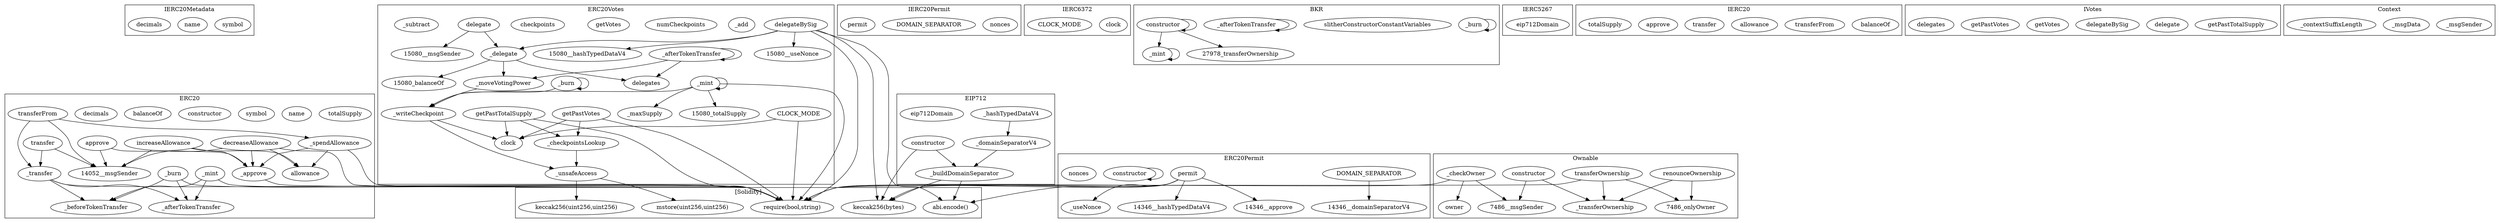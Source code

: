 strict digraph {
subgraph cluster_15105_IERC20Metadata {
label = "IERC20Metadata"
"15105_symbol" [label="symbol"]
"15105_name" [label="name"]
"15105_decimals" [label="decimals"]
}subgraph cluster_14052_ERC20 {
label = "ERC20"
"14052_totalSupply" [label="totalSupply"]
"14052_name" [label="name"]
"14052_symbol" [label="symbol"]
"14052__transfer" [label="_transfer"]
"14052__mint" [label="_mint"]
"14052_approve" [label="approve"]
"14052_constructor" [label="constructor"]
"14052_increaseAllowance" [label="increaseAllowance"]
"14052__burn" [label="_burn"]
"14052_decreaseAllowance" [label="decreaseAllowance"]
"14052__spendAllowance" [label="_spendAllowance"]
"14052_balanceOf" [label="balanceOf"]
"14052_allowance" [label="allowance"]
"14052__approve" [label="_approve"]
"14052_decimals" [label="decimals"]
"14052__afterTokenTransfer" [label="_afterTokenTransfer"]
"14052_transferFrom" [label="transferFrom"]
"14052_transfer" [label="transfer"]
"14052__beforeTokenTransfer" [label="_beforeTokenTransfer"]
"14052_transferFrom" -> "14052__spendAllowance"
"14052_transferFrom" -> "14052__msgSender"
"14052_decreaseAllowance" -> "14052__msgSender"
"14052_approve" -> "14052__approve"
"14052_transferFrom" -> "14052__transfer"
"14052_increaseAllowance" -> "14052__approve"
"14052_increaseAllowance" -> "14052__msgSender"
"14052__burn" -> "14052__beforeTokenTransfer"
"14052__spendAllowance" -> "14052__approve"
"14052__transfer" -> "14052__beforeTokenTransfer"
"14052__transfer" -> "14052__afterTokenTransfer"
"14052__mint" -> "14052__beforeTokenTransfer"
"14052_transfer" -> "14052__transfer"
"14052_decreaseAllowance" -> "14052__approve"
"14052__spendAllowance" -> "14052_allowance"
"14052_approve" -> "14052__msgSender"
"14052__mint" -> "14052__afterTokenTransfer"
"14052_decreaseAllowance" -> "14052_allowance"
"14052_transfer" -> "14052__msgSender"
"14052_increaseAllowance" -> "14052_allowance"
"14052__burn" -> "14052__afterTokenTransfer"
}subgraph cluster_15141_IERC20Permit {
label = "IERC20Permit"
"15141_nonces" [label="nonces"]
"15141_DOMAIN_SEPARATOR" [label="DOMAIN_SEPARATOR"]
"15141_permit" [label="permit"]
}subgraph cluster_12487_IERC6372 {
label = "IERC6372"
"12487_clock" [label="clock"]
"12487_CLOCK_MODE" [label="CLOCK_MODE"]
}subgraph cluster_15080_ERC20Votes {
label = "ERC20Votes"
"15080_delegate" [label="delegate"]
"15080__add" [label="_add"]
"15080_numCheckpoints" [label="numCheckpoints"]
"15080__checkpointsLookup" [label="_checkpointsLookup"]
"15080_clock" [label="clock"]
"15080__maxSupply" [label="_maxSupply"]
"15080__burn" [label="_burn"]
"15080_getVotes" [label="getVotes"]
"15080_getPastTotalSupply" [label="getPastTotalSupply"]
"15080__mint" [label="_mint"]
"15080_checkpoints" [label="checkpoints"]
"15080__delegate" [label="_delegate"]
"15080_delegateBySig" [label="delegateBySig"]
"15080__subtract" [label="_subtract"]
"15080_delegates" [label="delegates"]
"15080__moveVotingPower" [label="_moveVotingPower"]
"15080_getPastVotes" [label="getPastVotes"]
"15080_CLOCK_MODE" [label="CLOCK_MODE"]
"15080__writeCheckpoint" [label="_writeCheckpoint"]
"15080__unsafeAccess" [label="_unsafeAccess"]
"15080__afterTokenTransfer" [label="_afterTokenTransfer"]
"15080__burn" -> "15080__writeCheckpoint"
"15080__delegate" -> "15080_balanceOf"
"15080_delegateBySig" -> "15080__delegate"
"15080__mint" -> "15080__mint"
"15080_CLOCK_MODE" -> "15080_clock"
"15080_delegate" -> "15080__delegate"
"15080_getPastVotes" -> "15080__checkpointsLookup"
"15080_delegateBySig" -> "15080__useNonce"
"15080__burn" -> "15080__burn"
"15080__mint" -> "15080__maxSupply"
"15080__delegate" -> "15080__moveVotingPower"
"15080__afterTokenTransfer" -> "15080__moveVotingPower"
"15080_getPastVotes" -> "15080_clock"
"15080_getPastTotalSupply" -> "15080__checkpointsLookup"
"15080_delegateBySig" -> "15080__hashTypedDataV4"
"15080__moveVotingPower" -> "15080__writeCheckpoint"
"15080__checkpointsLookup" -> "15080__unsafeAccess"
"15080__delegate" -> "15080_delegates"
"15080__afterTokenTransfer" -> "15080_delegates"
"15080__afterTokenTransfer" -> "15080__afterTokenTransfer"
"15080__writeCheckpoint" -> "15080__unsafeAccess"
"15080_delegate" -> "15080__msgSender"
"15080__writeCheckpoint" -> "15080_clock"
"15080__mint" -> "15080_totalSupply"
"15080_getPastTotalSupply" -> "15080_clock"
"15080__mint" -> "15080__writeCheckpoint"
}subgraph cluster_14346_ERC20Permit {
label = "ERC20Permit"
"14346_permit" [label="permit"]
"14346__useNonce" [label="_useNonce"]
"14346_DOMAIN_SEPARATOR" [label="DOMAIN_SEPARATOR"]
"14346_constructor" [label="constructor"]
"14346_nonces" [label="nonces"]
"14346_permit" -> "14346__hashTypedDataV4"
"14346_DOMAIN_SEPARATOR" -> "14346__domainSeparatorV4"
"14346_permit" -> "14346__approve"
"14346_constructor" -> "14346_constructor"
"14346_permit" -> "14346__useNonce"
}subgraph cluster_18635_EIP712 {
label = "EIP712"
"18635_constructor" [label="constructor"]
"18635__buildDomainSeparator" [label="_buildDomainSeparator"]
"18635__hashTypedDataV4" [label="_hashTypedDataV4"]
"18635__domainSeparatorV4" [label="_domainSeparatorV4"]
"18635_eip712Domain" [label="eip712Domain"]
"18635__domainSeparatorV4" -> "18635__buildDomainSeparator"
"18635__hashTypedDataV4" -> "18635__domainSeparatorV4"
"18635_constructor" -> "18635__buildDomainSeparator"
}subgraph cluster_27978_BKR {
label = "BKR"
"27978__burn" [label="_burn"]
"27978_slitherConstructorConstantVariables" [label="slitherConstructorConstantVariables"]
"27978__mint" [label="_mint"]
"27978__afterTokenTransfer" [label="_afterTokenTransfer"]
"27978_constructor" [label="constructor"]
"27978__burn" -> "27978__burn"
"27978_constructor" -> "27978_constructor"
"27978__afterTokenTransfer" -> "27978__afterTokenTransfer"
"27978_constructor" -> "27978_transferOwnership"
"27978__mint" -> "27978__mint"
"27978_constructor" -> "27978__mint"
}subgraph cluster_12463_IERC5267 {
label = "IERC5267"
"12463_eip712Domain" [label="eip712Domain"]
}subgraph cluster_14130_IERC20 {
label = "IERC20"
"14130_balanceOf" [label="balanceOf"]
"14130_transferFrom" [label="transferFrom"]
"14130_allowance" [label="allowance"]
"14130_transfer" [label="transfer"]
"14130_approve" [label="approve"]
"14130_totalSupply" [label="totalSupply"]
}subgraph cluster_12185_IVotes {
label = "IVotes"
"12185_getPastTotalSupply" [label="getPastTotalSupply"]
"12185_delegate" [label="delegate"]
"12185_delegateBySig" [label="delegateBySig"]
"12185_getVotes" [label="getVotes"]
"12185_getPastVotes" [label="getPastVotes"]
"12185_delegates" [label="delegates"]
}subgraph cluster_17436_Context {
label = "Context"
"17436__msgSender" [label="_msgSender"]
"17436__msgData" [label="_msgData"]
"17436__contextSuffixLength" [label="_contextSuffixLength"]
}subgraph cluster_7486_Ownable {
label = "Ownable"
"7486_constructor" [label="constructor"]
"7486__transferOwnership" [label="_transferOwnership"]
"7486_renounceOwnership" [label="renounceOwnership"]
"7486__checkOwner" [label="_checkOwner"]
"7486_owner" [label="owner"]
"7486_transferOwnership" [label="transferOwnership"]
"7486__checkOwner" -> "7486_owner"
"7486__checkOwner" -> "7486__msgSender"
"7486_constructor" -> "7486__msgSender"
"7486_transferOwnership" -> "7486_onlyOwner"
"7486_renounceOwnership" -> "7486_onlyOwner"
"7486_constructor" -> "7486__transferOwnership"
"7486_transferOwnership" -> "7486__transferOwnership"
"7486_renounceOwnership" -> "7486__transferOwnership"
}subgraph cluster_solidity {
label = "[Solidity]"
"abi.encode()" 
"keccak256(uint256,uint256)" 
"mstore(uint256,uint256)" 
"require(bool,string)" 
"keccak256(bytes)" 
"14052__approve" -> "require(bool,string)"
"14052__spendAllowance" -> "require(bool,string)"
"14052__transfer" -> "require(bool,string)"
"15080__unsafeAccess" -> "keccak256(uint256,uint256)"
"7486__checkOwner" -> "require(bool,string)"
"15080_getPastVotes" -> "require(bool,string)"
"14346_permit" -> "abi.encode()"
"15080_delegateBySig" -> "abi.encode()"
"18635__buildDomainSeparator" -> "abi.encode()"
"7486_transferOwnership" -> "require(bool,string)"
"15080_getPastTotalSupply" -> "require(bool,string)"
"18635_constructor" -> "keccak256(bytes)"
"14346_permit" -> "keccak256(bytes)"
"14052_decreaseAllowance" -> "require(bool,string)"
"14346_permit" -> "require(bool,string)"
"14052__mint" -> "require(bool,string)"
"15080__unsafeAccess" -> "mstore(uint256,uint256)"
"18635__buildDomainSeparator" -> "keccak256(bytes)"
"14052__burn" -> "require(bool,string)"
"15080_delegateBySig" -> "keccak256(bytes)"
"15080__mint" -> "require(bool,string)"
"15080_CLOCK_MODE" -> "require(bool,string)"
"15080_delegateBySig" -> "require(bool,string)"
}
}